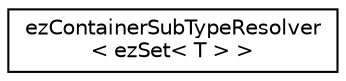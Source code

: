 digraph "Graphical Class Hierarchy"
{
 // LATEX_PDF_SIZE
  edge [fontname="Helvetica",fontsize="10",labelfontname="Helvetica",labelfontsize="10"];
  node [fontname="Helvetica",fontsize="10",shape=record];
  rankdir="LR";
  Node0 [label="ezContainerSubTypeResolver\l\< ezSet\< T \> \>",height=0.2,width=0.4,color="black", fillcolor="white", style="filled",URL="$da/df0/structez_container_sub_type_resolver_3_01ez_set_3_01_t_01_4_01_4.htm",tooltip=" "];
}
